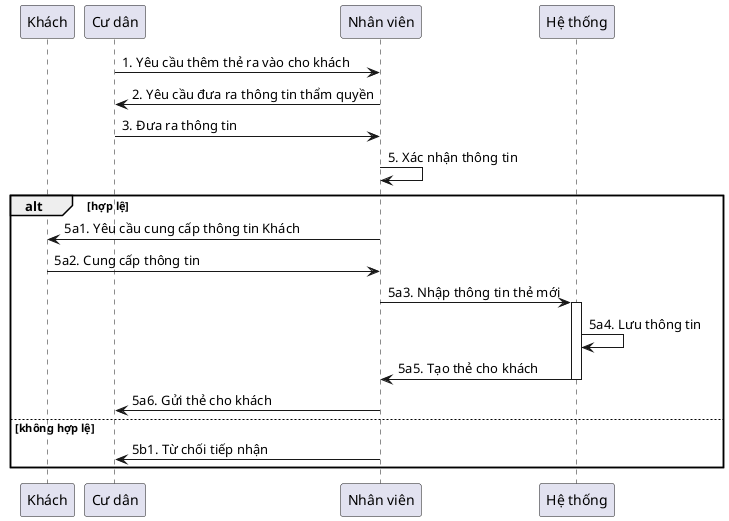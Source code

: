 @startuml

participant "Khách"
participant "Cư dân"
participant "Nhân viên"

participant "Hệ thống" as System

"Cư dân" -> "Nhân viên": 1. Yêu cầu thêm thẻ ra vào cho khách
"Nhân viên" -> "Cư dân": 2. Yêu cầu đưa ra thông tin thẩm quyền
"Cư dân" -> "Nhân viên": 3. Đưa ra thông tin
"Nhân viên" -> "Nhân viên": 5. Xác nhận thông tin
alt hợp lệ
    "Nhân viên" -> "Khách": 5a1. Yêu cầu cung cấp thông tin Khách
    "Khách"->"Nhân viên": 5a2. Cung cấp thông tin
    "Nhân viên"->System: 5a3. Nhập thông tin thẻ mới
    activate System
    System-> System: 5a4. Lưu thông tin
    System-> "Nhân viên": 5a5. Tạo thẻ cho khách
    deactivate System
    "Nhân viên"-> "Cư dân": 5a6. Gửi thẻ cho khách
else không hợp lệ
    "Nhân viên"-> "Cư dân": 5b1. Từ chối tiếp nhận
end
@enduml
